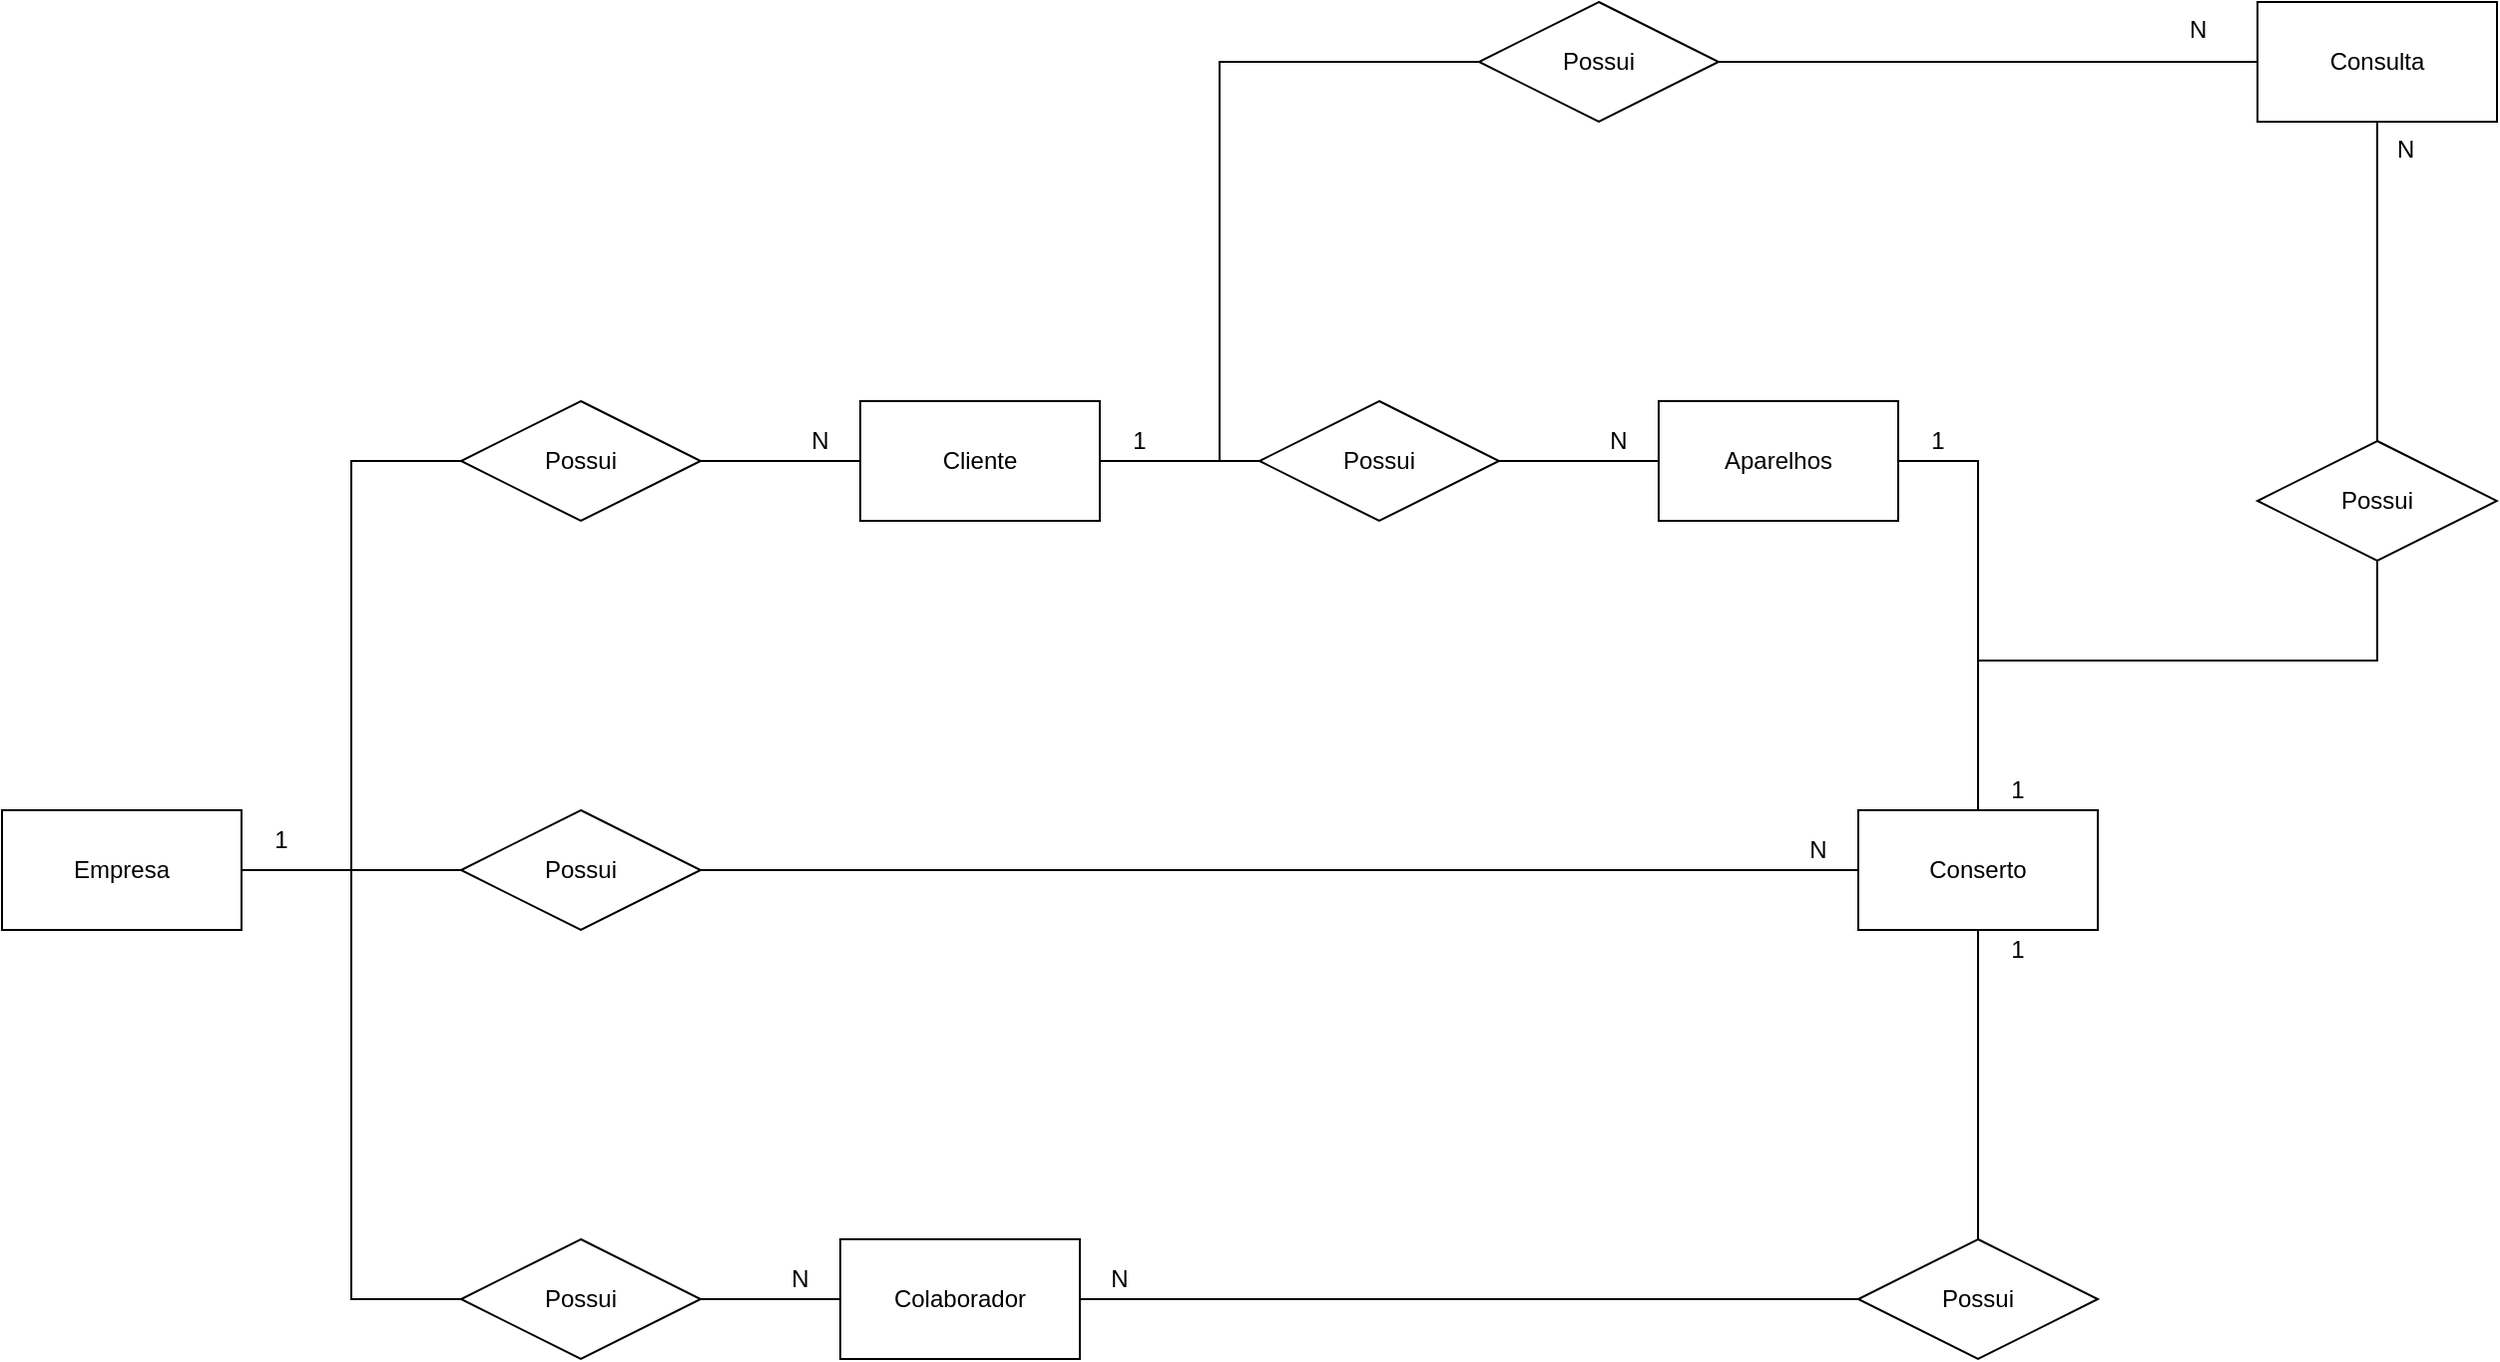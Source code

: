 <mxfile version="14.9.3" type="device"><diagram id="W_FNIHa67tGLwyn9NcQu" name="Page-1"><mxGraphModel dx="1944" dy="1009" grid="1" gridSize="10" guides="1" tooltips="1" connect="1" arrows="1" fold="1" page="1" pageScale="1" pageWidth="827" pageHeight="1169" math="0" shadow="0"><root><mxCell id="0"/><mxCell id="1" parent="0"/><mxCell id="I2-GzBUA5TJi7_sak1HH-9" style="edgeStyle=orthogonalEdgeStyle;rounded=0;orthogonalLoop=1;jettySize=auto;html=1;entryX=0;entryY=0.5;entryDx=0;entryDy=0;endArrow=none;endFill=0;" edge="1" parent="1" source="I2-GzBUA5TJi7_sak1HH-1" target="I2-GzBUA5TJi7_sak1HH-6"><mxGeometry relative="1" as="geometry"/></mxCell><mxCell id="I2-GzBUA5TJi7_sak1HH-10" style="edgeStyle=orthogonalEdgeStyle;rounded=0;orthogonalLoop=1;jettySize=auto;html=1;entryX=0;entryY=0.5;entryDx=0;entryDy=0;endArrow=none;endFill=0;" edge="1" parent="1" source="I2-GzBUA5TJi7_sak1HH-1" target="I2-GzBUA5TJi7_sak1HH-7"><mxGeometry relative="1" as="geometry"/></mxCell><mxCell id="I2-GzBUA5TJi7_sak1HH-13" style="edgeStyle=orthogonalEdgeStyle;rounded=0;orthogonalLoop=1;jettySize=auto;html=1;entryX=0;entryY=0.5;entryDx=0;entryDy=0;endArrow=none;endFill=0;" edge="1" parent="1" source="I2-GzBUA5TJi7_sak1HH-1" target="I2-GzBUA5TJi7_sak1HH-12"><mxGeometry relative="1" as="geometry"/></mxCell><mxCell id="I2-GzBUA5TJi7_sak1HH-1" value="Empresa" style="rounded=0;whiteSpace=wrap;html=1;" vertex="1" parent="1"><mxGeometry x="-800" y="555" width="120" height="60" as="geometry"/></mxCell><mxCell id="I2-GzBUA5TJi7_sak1HH-24" style="edgeStyle=orthogonalEdgeStyle;rounded=0;orthogonalLoop=1;jettySize=auto;html=1;entryX=0;entryY=0.5;entryDx=0;entryDy=0;endArrow=none;endFill=0;" edge="1" parent="1" source="I2-GzBUA5TJi7_sak1HH-2" target="I2-GzBUA5TJi7_sak1HH-23"><mxGeometry relative="1" as="geometry"/></mxCell><mxCell id="I2-GzBUA5TJi7_sak1HH-39" style="edgeStyle=orthogonalEdgeStyle;rounded=0;orthogonalLoop=1;jettySize=auto;html=1;entryX=0;entryY=0.5;entryDx=0;entryDy=0;endArrow=none;endFill=0;" edge="1" parent="1" source="I2-GzBUA5TJi7_sak1HH-2" target="I2-GzBUA5TJi7_sak1HH-37"><mxGeometry relative="1" as="geometry"><Array as="points"><mxPoint x="-190" y="380"/><mxPoint x="-190" y="180"/></Array></mxGeometry></mxCell><mxCell id="I2-GzBUA5TJi7_sak1HH-2" value="Cliente" style="rounded=0;whiteSpace=wrap;html=1;" vertex="1" parent="1"><mxGeometry x="-370" y="350" width="120" height="60" as="geometry"/></mxCell><mxCell id="I2-GzBUA5TJi7_sak1HH-33" style="edgeStyle=orthogonalEdgeStyle;rounded=0;orthogonalLoop=1;jettySize=auto;html=1;entryX=0;entryY=0.5;entryDx=0;entryDy=0;endArrow=none;endFill=0;" edge="1" parent="1" source="I2-GzBUA5TJi7_sak1HH-3" target="I2-GzBUA5TJi7_sak1HH-32"><mxGeometry relative="1" as="geometry"/></mxCell><mxCell id="I2-GzBUA5TJi7_sak1HH-3" value="Colaborador" style="rounded=0;whiteSpace=wrap;html=1;" vertex="1" parent="1"><mxGeometry x="-380" y="770" width="120" height="60" as="geometry"/></mxCell><mxCell id="I2-GzBUA5TJi7_sak1HH-34" style="edgeStyle=orthogonalEdgeStyle;rounded=0;orthogonalLoop=1;jettySize=auto;html=1;entryX=0.5;entryY=0;entryDx=0;entryDy=0;endArrow=none;endFill=0;" edge="1" parent="1" source="I2-GzBUA5TJi7_sak1HH-5" target="I2-GzBUA5TJi7_sak1HH-32"><mxGeometry relative="1" as="geometry"/></mxCell><mxCell id="I2-GzBUA5TJi7_sak1HH-5" value="Conserto" style="rounded=0;whiteSpace=wrap;html=1;" vertex="1" parent="1"><mxGeometry x="130" y="555" width="120" height="60" as="geometry"/></mxCell><mxCell id="I2-GzBUA5TJi7_sak1HH-20" style="edgeStyle=orthogonalEdgeStyle;rounded=0;orthogonalLoop=1;jettySize=auto;html=1;entryX=0;entryY=0.5;entryDx=0;entryDy=0;endArrow=none;endFill=0;" edge="1" parent="1" source="I2-GzBUA5TJi7_sak1HH-6" target="I2-GzBUA5TJi7_sak1HH-5"><mxGeometry relative="1" as="geometry"/></mxCell><mxCell id="I2-GzBUA5TJi7_sak1HH-6" value="Possui" style="shape=rhombus;perimeter=rhombusPerimeter;whiteSpace=wrap;html=1;align=center;" vertex="1" parent="1"><mxGeometry x="-570" y="555" width="120" height="60" as="geometry"/></mxCell><mxCell id="I2-GzBUA5TJi7_sak1HH-17" style="edgeStyle=orthogonalEdgeStyle;rounded=0;orthogonalLoop=1;jettySize=auto;html=1;entryX=0;entryY=0.5;entryDx=0;entryDy=0;endArrow=none;endFill=0;" edge="1" parent="1" source="I2-GzBUA5TJi7_sak1HH-7" target="I2-GzBUA5TJi7_sak1HH-2"><mxGeometry relative="1" as="geometry"/></mxCell><mxCell id="I2-GzBUA5TJi7_sak1HH-7" value="Possui" style="shape=rhombus;perimeter=rhombusPerimeter;whiteSpace=wrap;html=1;align=center;" vertex="1" parent="1"><mxGeometry x="-570" y="350" width="120" height="60" as="geometry"/></mxCell><mxCell id="I2-GzBUA5TJi7_sak1HH-14" style="edgeStyle=orthogonalEdgeStyle;rounded=0;orthogonalLoop=1;jettySize=auto;html=1;endArrow=none;endFill=0;" edge="1" parent="1" source="I2-GzBUA5TJi7_sak1HH-12" target="I2-GzBUA5TJi7_sak1HH-3"><mxGeometry relative="1" as="geometry"/></mxCell><mxCell id="I2-GzBUA5TJi7_sak1HH-12" value="Possui" style="shape=rhombus;perimeter=rhombusPerimeter;whiteSpace=wrap;html=1;align=center;" vertex="1" parent="1"><mxGeometry x="-570" y="770" width="120" height="60" as="geometry"/></mxCell><mxCell id="I2-GzBUA5TJi7_sak1HH-15" value="1" style="text;html=1;strokeColor=none;fillColor=none;align=center;verticalAlign=middle;whiteSpace=wrap;rounded=0;" vertex="1" parent="1"><mxGeometry x="-680" y="560" width="40" height="20" as="geometry"/></mxCell><mxCell id="I2-GzBUA5TJi7_sak1HH-16" value="N" style="text;html=1;strokeColor=none;fillColor=none;align=center;verticalAlign=middle;whiteSpace=wrap;rounded=0;" vertex="1" parent="1"><mxGeometry x="-420" y="780" width="40" height="20" as="geometry"/></mxCell><mxCell id="I2-GzBUA5TJi7_sak1HH-21" value="N" style="text;html=1;strokeColor=none;fillColor=none;align=center;verticalAlign=middle;whiteSpace=wrap;rounded=0;" vertex="1" parent="1"><mxGeometry x="90" y="565" width="40" height="20" as="geometry"/></mxCell><mxCell id="I2-GzBUA5TJi7_sak1HH-22" value="N" style="text;html=1;strokeColor=none;fillColor=none;align=center;verticalAlign=middle;whiteSpace=wrap;rounded=0;" vertex="1" parent="1"><mxGeometry x="-410" y="360" width="40" height="20" as="geometry"/></mxCell><mxCell id="I2-GzBUA5TJi7_sak1HH-26" style="edgeStyle=orthogonalEdgeStyle;rounded=0;orthogonalLoop=1;jettySize=auto;html=1;entryX=0;entryY=0.5;entryDx=0;entryDy=0;endArrow=none;endFill=0;" edge="1" parent="1" source="I2-GzBUA5TJi7_sak1HH-23" target="I2-GzBUA5TJi7_sak1HH-25"><mxGeometry relative="1" as="geometry"/></mxCell><mxCell id="I2-GzBUA5TJi7_sak1HH-23" value="Possui" style="shape=rhombus;perimeter=rhombusPerimeter;whiteSpace=wrap;html=1;align=center;" vertex="1" parent="1"><mxGeometry x="-170" y="350" width="120" height="60" as="geometry"/></mxCell><mxCell id="I2-GzBUA5TJi7_sak1HH-29" style="edgeStyle=orthogonalEdgeStyle;rounded=0;orthogonalLoop=1;jettySize=auto;html=1;entryX=0.5;entryY=0;entryDx=0;entryDy=0;endArrow=none;endFill=0;" edge="1" parent="1" source="I2-GzBUA5TJi7_sak1HH-25" target="I2-GzBUA5TJi7_sak1HH-5"><mxGeometry relative="1" as="geometry"><Array as="points"><mxPoint x="190" y="380"/></Array></mxGeometry></mxCell><mxCell id="I2-GzBUA5TJi7_sak1HH-25" value="Aparelhos" style="rounded=0;whiteSpace=wrap;html=1;" vertex="1" parent="1"><mxGeometry x="30" y="350" width="120" height="60" as="geometry"/></mxCell><mxCell id="I2-GzBUA5TJi7_sak1HH-27" value="N" style="text;html=1;strokeColor=none;fillColor=none;align=center;verticalAlign=middle;whiteSpace=wrap;rounded=0;" vertex="1" parent="1"><mxGeometry x="-10" y="360" width="40" height="20" as="geometry"/></mxCell><mxCell id="I2-GzBUA5TJi7_sak1HH-28" value="1" style="text;html=1;strokeColor=none;fillColor=none;align=center;verticalAlign=middle;whiteSpace=wrap;rounded=0;" vertex="1" parent="1"><mxGeometry x="-250" y="360" width="40" height="20" as="geometry"/></mxCell><mxCell id="I2-GzBUA5TJi7_sak1HH-30" value="1" style="text;html=1;strokeColor=none;fillColor=none;align=center;verticalAlign=middle;whiteSpace=wrap;rounded=0;" vertex="1" parent="1"><mxGeometry x="190" y="535" width="40" height="20" as="geometry"/></mxCell><mxCell id="I2-GzBUA5TJi7_sak1HH-31" value="1" style="text;html=1;strokeColor=none;fillColor=none;align=center;verticalAlign=middle;whiteSpace=wrap;rounded=0;" vertex="1" parent="1"><mxGeometry x="150" y="360" width="40" height="20" as="geometry"/></mxCell><mxCell id="I2-GzBUA5TJi7_sak1HH-32" value="Possui" style="shape=rhombus;perimeter=rhombusPerimeter;whiteSpace=wrap;html=1;align=center;" vertex="1" parent="1"><mxGeometry x="130" y="770" width="120" height="60" as="geometry"/></mxCell><mxCell id="I2-GzBUA5TJi7_sak1HH-35" value="1" style="text;html=1;strokeColor=none;fillColor=none;align=center;verticalAlign=middle;whiteSpace=wrap;rounded=0;" vertex="1" parent="1"><mxGeometry x="190" y="615" width="40" height="20" as="geometry"/></mxCell><mxCell id="I2-GzBUA5TJi7_sak1HH-36" value="N" style="text;html=1;strokeColor=none;fillColor=none;align=center;verticalAlign=middle;whiteSpace=wrap;rounded=0;" vertex="1" parent="1"><mxGeometry x="-260" y="780" width="40" height="20" as="geometry"/></mxCell><mxCell id="I2-GzBUA5TJi7_sak1HH-41" style="edgeStyle=orthogonalEdgeStyle;rounded=0;orthogonalLoop=1;jettySize=auto;html=1;entryX=0;entryY=0.5;entryDx=0;entryDy=0;endArrow=none;endFill=0;" edge="1" parent="1" source="I2-GzBUA5TJi7_sak1HH-37" target="I2-GzBUA5TJi7_sak1HH-40"><mxGeometry relative="1" as="geometry"/></mxCell><mxCell id="I2-GzBUA5TJi7_sak1HH-37" value="Possui" style="shape=rhombus;perimeter=rhombusPerimeter;whiteSpace=wrap;html=1;align=center;" vertex="1" parent="1"><mxGeometry x="-60" y="150" width="120" height="60" as="geometry"/></mxCell><mxCell id="I2-GzBUA5TJi7_sak1HH-44" style="edgeStyle=orthogonalEdgeStyle;rounded=0;orthogonalLoop=1;jettySize=auto;html=1;entryX=0.5;entryY=0;entryDx=0;entryDy=0;endArrow=none;endFill=0;" edge="1" parent="1" source="I2-GzBUA5TJi7_sak1HH-40" target="I2-GzBUA5TJi7_sak1HH-43"><mxGeometry relative="1" as="geometry"/></mxCell><mxCell id="I2-GzBUA5TJi7_sak1HH-40" value="Consulta" style="rounded=0;whiteSpace=wrap;html=1;" vertex="1" parent="1"><mxGeometry x="330" y="150" width="120" height="60" as="geometry"/></mxCell><mxCell id="I2-GzBUA5TJi7_sak1HH-45" style="edgeStyle=orthogonalEdgeStyle;rounded=0;orthogonalLoop=1;jettySize=auto;html=1;entryX=0;entryY=0.5;entryDx=0;entryDy=0;endArrow=none;endFill=0;" edge="1" parent="1" source="I2-GzBUA5TJi7_sak1HH-43" target="I2-GzBUA5TJi7_sak1HH-30"><mxGeometry relative="1" as="geometry"><Array as="points"><mxPoint x="390" y="480"/><mxPoint x="190" y="480"/></Array></mxGeometry></mxCell><mxCell id="I2-GzBUA5TJi7_sak1HH-43" value="Possui" style="shape=rhombus;perimeter=rhombusPerimeter;whiteSpace=wrap;html=1;align=center;" vertex="1" parent="1"><mxGeometry x="330" y="370" width="120" height="60" as="geometry"/></mxCell><mxCell id="I2-GzBUA5TJi7_sak1HH-46" value="N" style="text;strokeColor=none;fillColor=none;spacingLeft=4;spacingRight=4;overflow=hidden;rotatable=0;points=[[0,0.5],[1,0.5]];portConstraint=eastwest;fontSize=12;" vertex="1" parent="1"><mxGeometry x="394" y="210" width="40" height="30" as="geometry"/></mxCell><mxCell id="I2-GzBUA5TJi7_sak1HH-47" value="N" style="text;strokeColor=none;fillColor=none;spacingLeft=4;spacingRight=4;overflow=hidden;rotatable=0;points=[[0,0.5],[1,0.5]];portConstraint=eastwest;fontSize=12;" vertex="1" parent="1"><mxGeometry x="290" y="150" width="40" height="30" as="geometry"/></mxCell></root></mxGraphModel></diagram></mxfile>